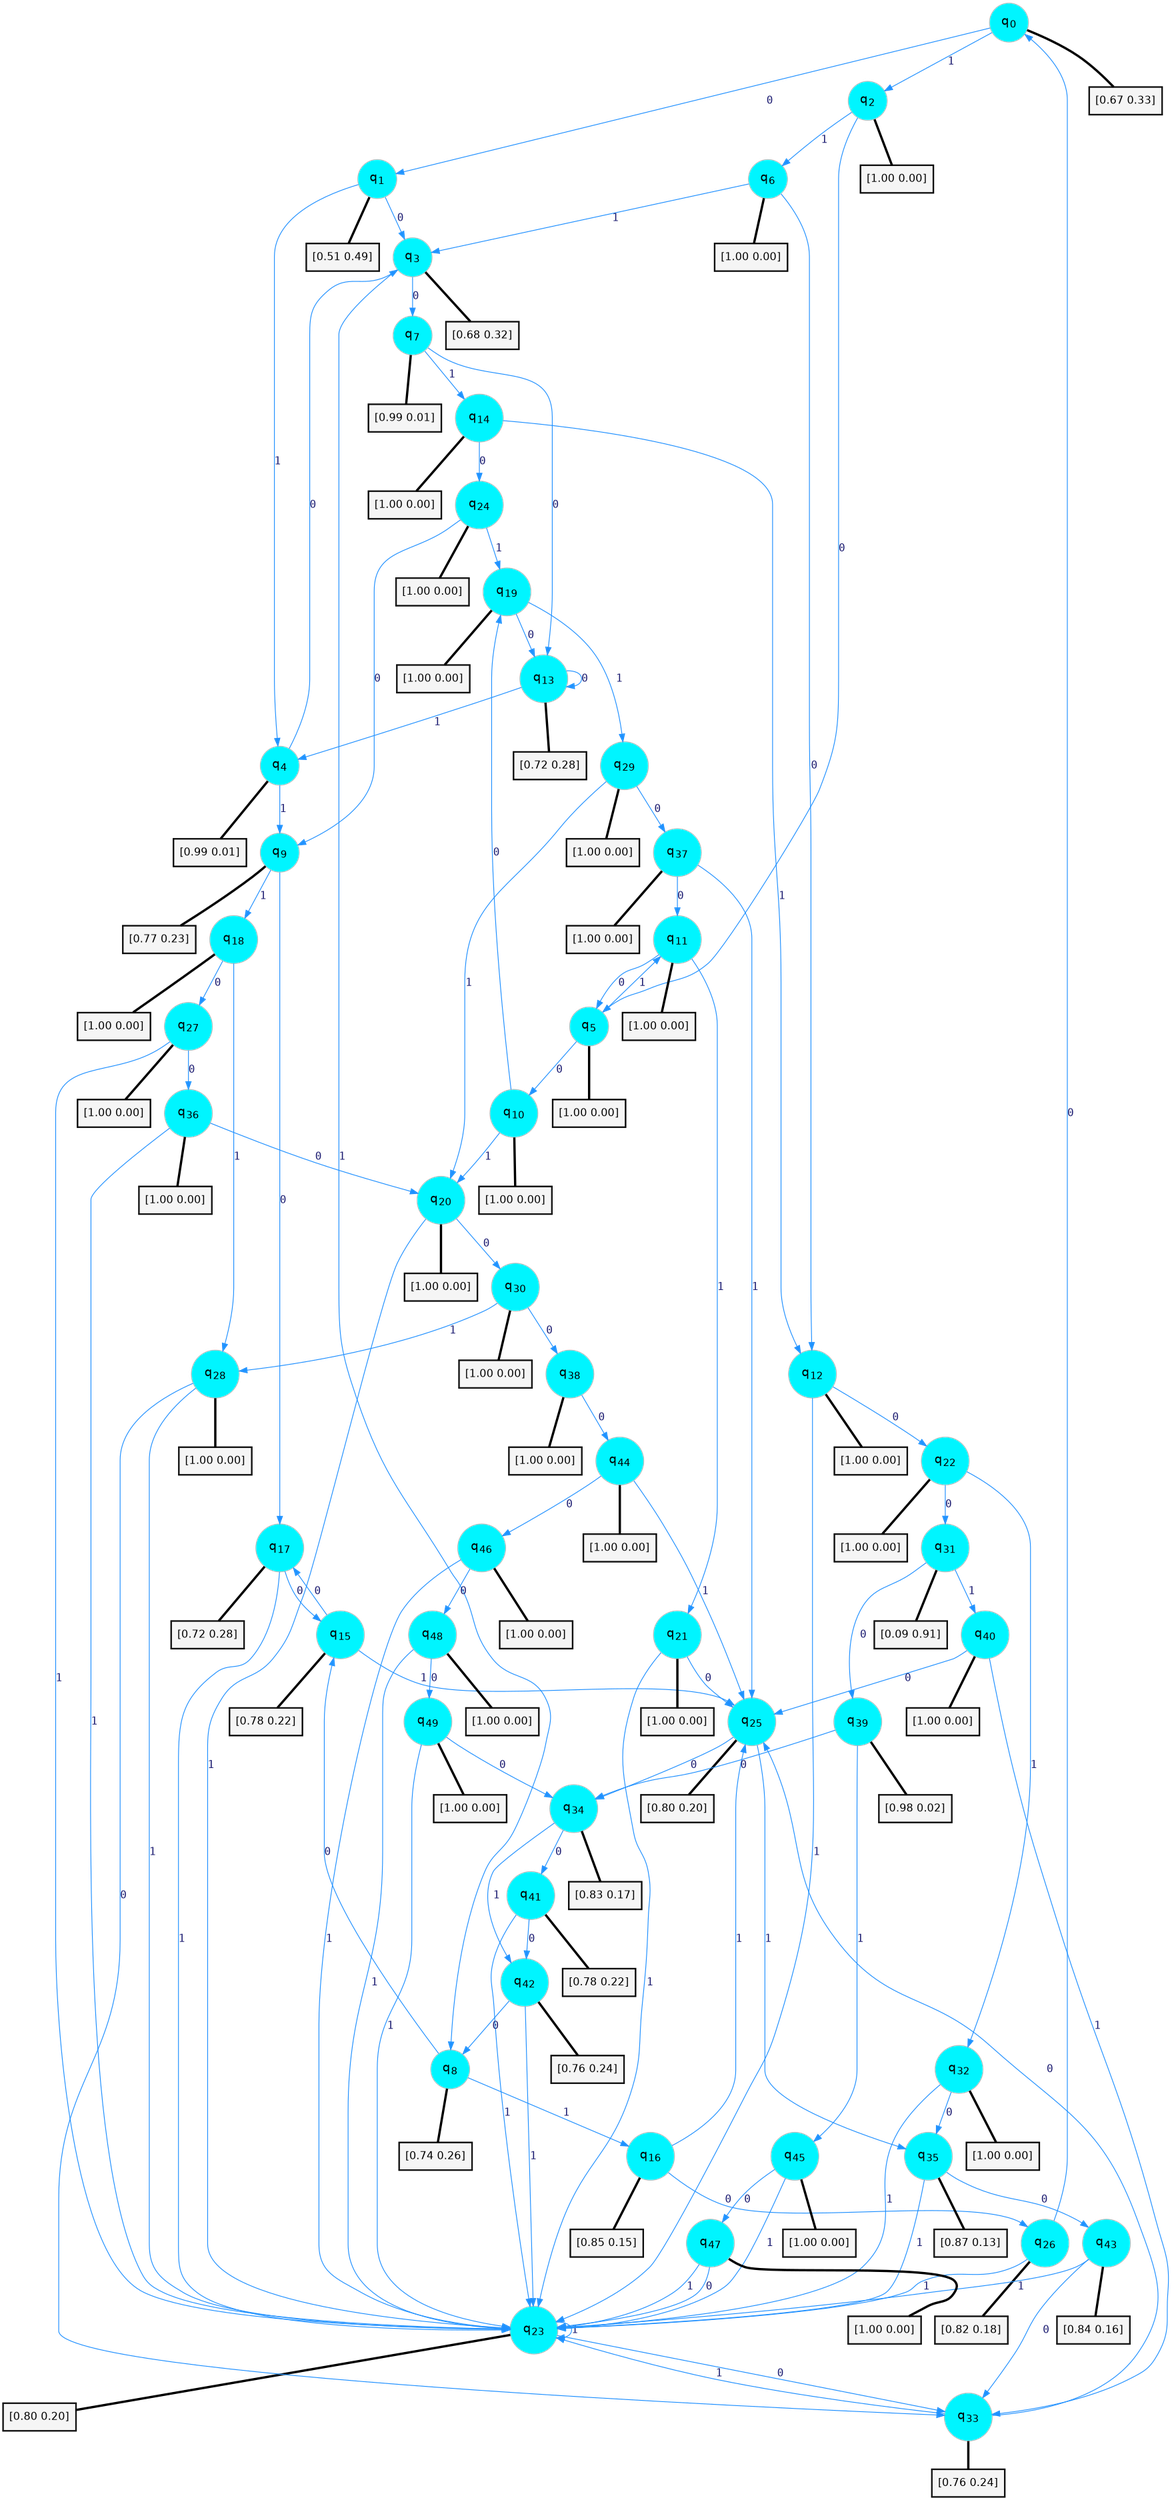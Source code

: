digraph G {
graph [
bgcolor=transparent, dpi=300, rankdir=TD, size="40,25"];
node [
color=gray, fillcolor=turquoise1, fontcolor=black, fontname=Helvetica, fontsize=16, fontweight=bold, shape=circle, style=filled];
edge [
arrowsize=1, color=dodgerblue1, fontcolor=midnightblue, fontname=courier, fontweight=bold, penwidth=1, style=solid, weight=20];
0[label=<q<SUB>0</SUB>>];
1[label=<q<SUB>1</SUB>>];
2[label=<q<SUB>2</SUB>>];
3[label=<q<SUB>3</SUB>>];
4[label=<q<SUB>4</SUB>>];
5[label=<q<SUB>5</SUB>>];
6[label=<q<SUB>6</SUB>>];
7[label=<q<SUB>7</SUB>>];
8[label=<q<SUB>8</SUB>>];
9[label=<q<SUB>9</SUB>>];
10[label=<q<SUB>10</SUB>>];
11[label=<q<SUB>11</SUB>>];
12[label=<q<SUB>12</SUB>>];
13[label=<q<SUB>13</SUB>>];
14[label=<q<SUB>14</SUB>>];
15[label=<q<SUB>15</SUB>>];
16[label=<q<SUB>16</SUB>>];
17[label=<q<SUB>17</SUB>>];
18[label=<q<SUB>18</SUB>>];
19[label=<q<SUB>19</SUB>>];
20[label=<q<SUB>20</SUB>>];
21[label=<q<SUB>21</SUB>>];
22[label=<q<SUB>22</SUB>>];
23[label=<q<SUB>23</SUB>>];
24[label=<q<SUB>24</SUB>>];
25[label=<q<SUB>25</SUB>>];
26[label=<q<SUB>26</SUB>>];
27[label=<q<SUB>27</SUB>>];
28[label=<q<SUB>28</SUB>>];
29[label=<q<SUB>29</SUB>>];
30[label=<q<SUB>30</SUB>>];
31[label=<q<SUB>31</SUB>>];
32[label=<q<SUB>32</SUB>>];
33[label=<q<SUB>33</SUB>>];
34[label=<q<SUB>34</SUB>>];
35[label=<q<SUB>35</SUB>>];
36[label=<q<SUB>36</SUB>>];
37[label=<q<SUB>37</SUB>>];
38[label=<q<SUB>38</SUB>>];
39[label=<q<SUB>39</SUB>>];
40[label=<q<SUB>40</SUB>>];
41[label=<q<SUB>41</SUB>>];
42[label=<q<SUB>42</SUB>>];
43[label=<q<SUB>43</SUB>>];
44[label=<q<SUB>44</SUB>>];
45[label=<q<SUB>45</SUB>>];
46[label=<q<SUB>46</SUB>>];
47[label=<q<SUB>47</SUB>>];
48[label=<q<SUB>48</SUB>>];
49[label=<q<SUB>49</SUB>>];
50[label="[0.67 0.33]", shape=box,fontcolor=black, fontname=Helvetica, fontsize=14, penwidth=2, fillcolor=whitesmoke,color=black];
51[label="[0.51 0.49]", shape=box,fontcolor=black, fontname=Helvetica, fontsize=14, penwidth=2, fillcolor=whitesmoke,color=black];
52[label="[1.00 0.00]", shape=box,fontcolor=black, fontname=Helvetica, fontsize=14, penwidth=2, fillcolor=whitesmoke,color=black];
53[label="[0.68 0.32]", shape=box,fontcolor=black, fontname=Helvetica, fontsize=14, penwidth=2, fillcolor=whitesmoke,color=black];
54[label="[0.99 0.01]", shape=box,fontcolor=black, fontname=Helvetica, fontsize=14, penwidth=2, fillcolor=whitesmoke,color=black];
55[label="[1.00 0.00]", shape=box,fontcolor=black, fontname=Helvetica, fontsize=14, penwidth=2, fillcolor=whitesmoke,color=black];
56[label="[1.00 0.00]", shape=box,fontcolor=black, fontname=Helvetica, fontsize=14, penwidth=2, fillcolor=whitesmoke,color=black];
57[label="[0.99 0.01]", shape=box,fontcolor=black, fontname=Helvetica, fontsize=14, penwidth=2, fillcolor=whitesmoke,color=black];
58[label="[0.74 0.26]", shape=box,fontcolor=black, fontname=Helvetica, fontsize=14, penwidth=2, fillcolor=whitesmoke,color=black];
59[label="[0.77 0.23]", shape=box,fontcolor=black, fontname=Helvetica, fontsize=14, penwidth=2, fillcolor=whitesmoke,color=black];
60[label="[1.00 0.00]", shape=box,fontcolor=black, fontname=Helvetica, fontsize=14, penwidth=2, fillcolor=whitesmoke,color=black];
61[label="[1.00 0.00]", shape=box,fontcolor=black, fontname=Helvetica, fontsize=14, penwidth=2, fillcolor=whitesmoke,color=black];
62[label="[1.00 0.00]", shape=box,fontcolor=black, fontname=Helvetica, fontsize=14, penwidth=2, fillcolor=whitesmoke,color=black];
63[label="[0.72 0.28]", shape=box,fontcolor=black, fontname=Helvetica, fontsize=14, penwidth=2, fillcolor=whitesmoke,color=black];
64[label="[1.00 0.00]", shape=box,fontcolor=black, fontname=Helvetica, fontsize=14, penwidth=2, fillcolor=whitesmoke,color=black];
65[label="[0.78 0.22]", shape=box,fontcolor=black, fontname=Helvetica, fontsize=14, penwidth=2, fillcolor=whitesmoke,color=black];
66[label="[0.85 0.15]", shape=box,fontcolor=black, fontname=Helvetica, fontsize=14, penwidth=2, fillcolor=whitesmoke,color=black];
67[label="[0.72 0.28]", shape=box,fontcolor=black, fontname=Helvetica, fontsize=14, penwidth=2, fillcolor=whitesmoke,color=black];
68[label="[1.00 0.00]", shape=box,fontcolor=black, fontname=Helvetica, fontsize=14, penwidth=2, fillcolor=whitesmoke,color=black];
69[label="[1.00 0.00]", shape=box,fontcolor=black, fontname=Helvetica, fontsize=14, penwidth=2, fillcolor=whitesmoke,color=black];
70[label="[1.00 0.00]", shape=box,fontcolor=black, fontname=Helvetica, fontsize=14, penwidth=2, fillcolor=whitesmoke,color=black];
71[label="[1.00 0.00]", shape=box,fontcolor=black, fontname=Helvetica, fontsize=14, penwidth=2, fillcolor=whitesmoke,color=black];
72[label="[1.00 0.00]", shape=box,fontcolor=black, fontname=Helvetica, fontsize=14, penwidth=2, fillcolor=whitesmoke,color=black];
73[label="[0.80 0.20]", shape=box,fontcolor=black, fontname=Helvetica, fontsize=14, penwidth=2, fillcolor=whitesmoke,color=black];
74[label="[1.00 0.00]", shape=box,fontcolor=black, fontname=Helvetica, fontsize=14, penwidth=2, fillcolor=whitesmoke,color=black];
75[label="[0.80 0.20]", shape=box,fontcolor=black, fontname=Helvetica, fontsize=14, penwidth=2, fillcolor=whitesmoke,color=black];
76[label="[0.82 0.18]", shape=box,fontcolor=black, fontname=Helvetica, fontsize=14, penwidth=2, fillcolor=whitesmoke,color=black];
77[label="[1.00 0.00]", shape=box,fontcolor=black, fontname=Helvetica, fontsize=14, penwidth=2, fillcolor=whitesmoke,color=black];
78[label="[1.00 0.00]", shape=box,fontcolor=black, fontname=Helvetica, fontsize=14, penwidth=2, fillcolor=whitesmoke,color=black];
79[label="[1.00 0.00]", shape=box,fontcolor=black, fontname=Helvetica, fontsize=14, penwidth=2, fillcolor=whitesmoke,color=black];
80[label="[1.00 0.00]", shape=box,fontcolor=black, fontname=Helvetica, fontsize=14, penwidth=2, fillcolor=whitesmoke,color=black];
81[label="[0.09 0.91]", shape=box,fontcolor=black, fontname=Helvetica, fontsize=14, penwidth=2, fillcolor=whitesmoke,color=black];
82[label="[1.00 0.00]", shape=box,fontcolor=black, fontname=Helvetica, fontsize=14, penwidth=2, fillcolor=whitesmoke,color=black];
83[label="[0.76 0.24]", shape=box,fontcolor=black, fontname=Helvetica, fontsize=14, penwidth=2, fillcolor=whitesmoke,color=black];
84[label="[0.83 0.17]", shape=box,fontcolor=black, fontname=Helvetica, fontsize=14, penwidth=2, fillcolor=whitesmoke,color=black];
85[label="[0.87 0.13]", shape=box,fontcolor=black, fontname=Helvetica, fontsize=14, penwidth=2, fillcolor=whitesmoke,color=black];
86[label="[1.00 0.00]", shape=box,fontcolor=black, fontname=Helvetica, fontsize=14, penwidth=2, fillcolor=whitesmoke,color=black];
87[label="[1.00 0.00]", shape=box,fontcolor=black, fontname=Helvetica, fontsize=14, penwidth=2, fillcolor=whitesmoke,color=black];
88[label="[1.00 0.00]", shape=box,fontcolor=black, fontname=Helvetica, fontsize=14, penwidth=2, fillcolor=whitesmoke,color=black];
89[label="[0.98 0.02]", shape=box,fontcolor=black, fontname=Helvetica, fontsize=14, penwidth=2, fillcolor=whitesmoke,color=black];
90[label="[1.00 0.00]", shape=box,fontcolor=black, fontname=Helvetica, fontsize=14, penwidth=2, fillcolor=whitesmoke,color=black];
91[label="[0.78 0.22]", shape=box,fontcolor=black, fontname=Helvetica, fontsize=14, penwidth=2, fillcolor=whitesmoke,color=black];
92[label="[0.76 0.24]", shape=box,fontcolor=black, fontname=Helvetica, fontsize=14, penwidth=2, fillcolor=whitesmoke,color=black];
93[label="[0.84 0.16]", shape=box,fontcolor=black, fontname=Helvetica, fontsize=14, penwidth=2, fillcolor=whitesmoke,color=black];
94[label="[1.00 0.00]", shape=box,fontcolor=black, fontname=Helvetica, fontsize=14, penwidth=2, fillcolor=whitesmoke,color=black];
95[label="[1.00 0.00]", shape=box,fontcolor=black, fontname=Helvetica, fontsize=14, penwidth=2, fillcolor=whitesmoke,color=black];
96[label="[1.00 0.00]", shape=box,fontcolor=black, fontname=Helvetica, fontsize=14, penwidth=2, fillcolor=whitesmoke,color=black];
97[label="[1.00 0.00]", shape=box,fontcolor=black, fontname=Helvetica, fontsize=14, penwidth=2, fillcolor=whitesmoke,color=black];
98[label="[1.00 0.00]", shape=box,fontcolor=black, fontname=Helvetica, fontsize=14, penwidth=2, fillcolor=whitesmoke,color=black];
99[label="[1.00 0.00]", shape=box,fontcolor=black, fontname=Helvetica, fontsize=14, penwidth=2, fillcolor=whitesmoke,color=black];
0->1 [label=0];
0->2 [label=1];
0->50 [arrowhead=none, penwidth=3,color=black];
1->3 [label=0];
1->4 [label=1];
1->51 [arrowhead=none, penwidth=3,color=black];
2->5 [label=0];
2->6 [label=1];
2->52 [arrowhead=none, penwidth=3,color=black];
3->7 [label=0];
3->8 [label=1];
3->53 [arrowhead=none, penwidth=3,color=black];
4->3 [label=0];
4->9 [label=1];
4->54 [arrowhead=none, penwidth=3,color=black];
5->10 [label=0];
5->11 [label=1];
5->55 [arrowhead=none, penwidth=3,color=black];
6->12 [label=0];
6->3 [label=1];
6->56 [arrowhead=none, penwidth=3,color=black];
7->13 [label=0];
7->14 [label=1];
7->57 [arrowhead=none, penwidth=3,color=black];
8->15 [label=0];
8->16 [label=1];
8->58 [arrowhead=none, penwidth=3,color=black];
9->17 [label=0];
9->18 [label=1];
9->59 [arrowhead=none, penwidth=3,color=black];
10->19 [label=0];
10->20 [label=1];
10->60 [arrowhead=none, penwidth=3,color=black];
11->5 [label=0];
11->21 [label=1];
11->61 [arrowhead=none, penwidth=3,color=black];
12->22 [label=0];
12->23 [label=1];
12->62 [arrowhead=none, penwidth=3,color=black];
13->13 [label=0];
13->4 [label=1];
13->63 [arrowhead=none, penwidth=3,color=black];
14->24 [label=0];
14->12 [label=1];
14->64 [arrowhead=none, penwidth=3,color=black];
15->17 [label=0];
15->25 [label=1];
15->65 [arrowhead=none, penwidth=3,color=black];
16->26 [label=0];
16->25 [label=1];
16->66 [arrowhead=none, penwidth=3,color=black];
17->15 [label=0];
17->23 [label=1];
17->67 [arrowhead=none, penwidth=3,color=black];
18->27 [label=0];
18->28 [label=1];
18->68 [arrowhead=none, penwidth=3,color=black];
19->13 [label=0];
19->29 [label=1];
19->69 [arrowhead=none, penwidth=3,color=black];
20->30 [label=0];
20->23 [label=1];
20->70 [arrowhead=none, penwidth=3,color=black];
21->25 [label=0];
21->23 [label=1];
21->71 [arrowhead=none, penwidth=3,color=black];
22->31 [label=0];
22->32 [label=1];
22->72 [arrowhead=none, penwidth=3,color=black];
23->33 [label=0];
23->23 [label=1];
23->73 [arrowhead=none, penwidth=3,color=black];
24->9 [label=0];
24->19 [label=1];
24->74 [arrowhead=none, penwidth=3,color=black];
25->34 [label=0];
25->35 [label=1];
25->75 [arrowhead=none, penwidth=3,color=black];
26->0 [label=0];
26->23 [label=1];
26->76 [arrowhead=none, penwidth=3,color=black];
27->36 [label=0];
27->23 [label=1];
27->77 [arrowhead=none, penwidth=3,color=black];
28->33 [label=0];
28->23 [label=1];
28->78 [arrowhead=none, penwidth=3,color=black];
29->37 [label=0];
29->20 [label=1];
29->79 [arrowhead=none, penwidth=3,color=black];
30->38 [label=0];
30->28 [label=1];
30->80 [arrowhead=none, penwidth=3,color=black];
31->39 [label=0];
31->40 [label=1];
31->81 [arrowhead=none, penwidth=3,color=black];
32->35 [label=0];
32->23 [label=1];
32->82 [arrowhead=none, penwidth=3,color=black];
33->25 [label=0];
33->23 [label=1];
33->83 [arrowhead=none, penwidth=3,color=black];
34->41 [label=0];
34->42 [label=1];
34->84 [arrowhead=none, penwidth=3,color=black];
35->43 [label=0];
35->23 [label=1];
35->85 [arrowhead=none, penwidth=3,color=black];
36->20 [label=0];
36->23 [label=1];
36->86 [arrowhead=none, penwidth=3,color=black];
37->11 [label=0];
37->25 [label=1];
37->87 [arrowhead=none, penwidth=3,color=black];
38->44 [label=0];
38->88 [arrowhead=none, penwidth=3,color=black];
39->34 [label=0];
39->45 [label=1];
39->89 [arrowhead=none, penwidth=3,color=black];
40->25 [label=0];
40->33 [label=1];
40->90 [arrowhead=none, penwidth=3,color=black];
41->42 [label=0];
41->23 [label=1];
41->91 [arrowhead=none, penwidth=3,color=black];
42->8 [label=0];
42->23 [label=1];
42->92 [arrowhead=none, penwidth=3,color=black];
43->33 [label=0];
43->23 [label=1];
43->93 [arrowhead=none, penwidth=3,color=black];
44->46 [label=0];
44->25 [label=1];
44->94 [arrowhead=none, penwidth=3,color=black];
45->47 [label=0];
45->23 [label=1];
45->95 [arrowhead=none, penwidth=3,color=black];
46->48 [label=0];
46->23 [label=1];
46->96 [arrowhead=none, penwidth=3,color=black];
47->23 [label=0];
47->23 [label=1];
47->97 [arrowhead=none, penwidth=3,color=black];
48->49 [label=0];
48->23 [label=1];
48->98 [arrowhead=none, penwidth=3,color=black];
49->34 [label=0];
49->23 [label=1];
49->99 [arrowhead=none, penwidth=3,color=black];
}
